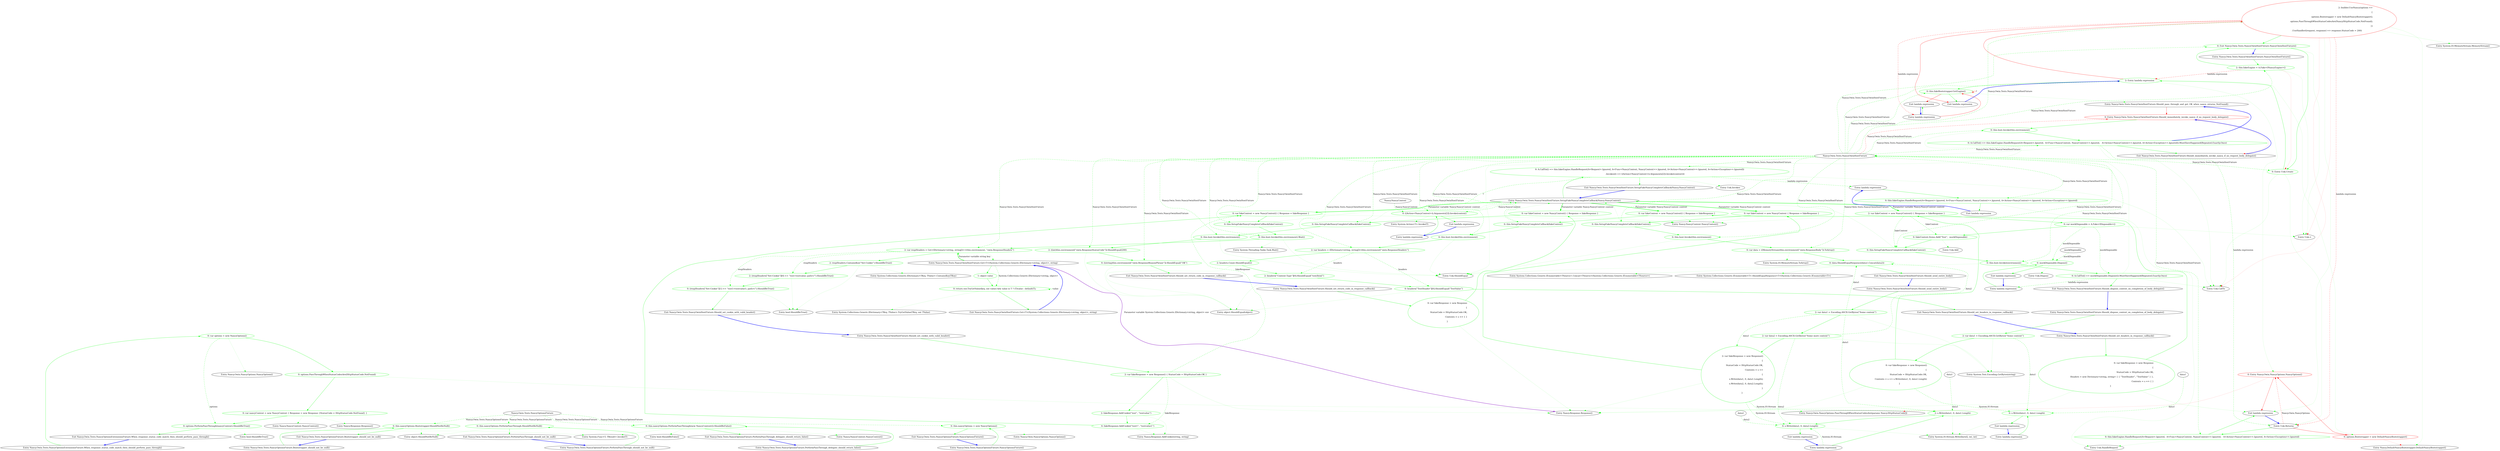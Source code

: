 digraph  {
d1 [cluster="Nancy.Owin.Tests.NancyOptionsExtensionsFixture.When_response_status_code_match_then_should_perform_pass_through()", color=green, community=0, label="0: var options = new NancyOptions()", span="11-11"];
d0 [cluster="Nancy.Owin.Tests.NancyOptionsExtensionsFixture.When_response_status_code_match_then_should_perform_pass_through()", label="Entry Nancy.Owin.Tests.NancyOptionsExtensionsFixture.When_response_status_code_match_then_should_perform_pass_through()", span="9-9"];
d2 [cluster="Nancy.Owin.Tests.NancyOptionsExtensionsFixture.When_response_status_code_match_then_should_perform_pass_through()", color=green, community=0, label="0: options.PassThroughWhenStatusCodesAre(HttpStatusCode.NotFound)", span="12-12"];
d6 [cluster="Nancy.Owin.NancyOptions.NancyOptions()", label="Entry Nancy.Owin.NancyOptions.NancyOptions()", span="5-5"];
d4 [cluster="Nancy.Owin.Tests.NancyOptionsExtensionsFixture.When_response_status_code_match_then_should_perform_pass_through()", color=green, community=0, label="0: options.PerformPassThrough(nancyContext).ShouldBeTrue()", span="14-14"];
d3 [cluster="Nancy.Owin.Tests.NancyOptionsExtensionsFixture.When_response_status_code_match_then_should_perform_pass_through()", color=green, community=0, label="0: var nancyContext = new NancyContext { Response = new Response {StatusCode = HttpStatusCode.NotFound} }", span="13-13"];
d7 [cluster="Nancy.Owin.NancyOptions.PassThroughWhenStatusCodesAre(params Nancy.HttpStatusCode[])", label="Entry Nancy.Owin.NancyOptions.PassThroughWhenStatusCodesAre(params Nancy.HttpStatusCode[])", span="6-6"];
d5 [cluster="Nancy.Owin.Tests.NancyOptionsExtensionsFixture.When_response_status_code_match_then_should_perform_pass_through()", label="Exit Nancy.Owin.Tests.NancyOptionsExtensionsFixture.When_response_status_code_match_then_should_perform_pass_through()", span="9-9"];
d10 [cluster="System.Func<T, TResult>.Invoke(T)", label="Entry System.Func<T, TResult>.Invoke(T)", span="0-0"];
d11 [cluster="bool.ShouldBeTrue()", label="Entry bool.ShouldBeTrue()", span="85-85"];
d8 [cluster="Nancy.NancyContext.NancyContext()", label="Entry Nancy.NancyContext.NancyContext()", span="24-24"];
d9 [cluster="Nancy.Response.Response()", label="Entry Nancy.Response.Response()", span="20-20"];
m0_0 [cluster="Nancy.Owin.Tests.NancyOptionsFixture.NancyOptionsFixture()", file="NancyOptionsFixture.cs", label="Entry Nancy.Owin.Tests.NancyOptionsFixture.NancyOptionsFixture()", span="10-10"];
m0_1 [cluster="Nancy.Owin.Tests.NancyOptionsFixture.NancyOptionsFixture()", color=green, community=0, file="NancyOptionsFixture.cs", label="0: this.nancyOptions = new NancyOptions()", span="12-12"];
m0_2 [cluster="Nancy.Owin.Tests.NancyOptionsFixture.NancyOptionsFixture()", file="NancyOptionsFixture.cs", label="Exit Nancy.Owin.Tests.NancyOptionsFixture.NancyOptionsFixture()", span="10-10"];
m0_4 [cluster="Nancy.Owin.Tests.NancyOptionsFixture.Bootstrapper_should_not_be_null()", file="NancyOptionsFixture.cs", label="Entry Nancy.Owin.Tests.NancyOptionsFixture.Bootstrapper_should_not_be_null()", span="16-16"];
m0_5 [cluster="Nancy.Owin.Tests.NancyOptionsFixture.Bootstrapper_should_not_be_null()", color=green, community=0, file="NancyOptionsFixture.cs", label="0: this.nancyOptions.Bootstrapper.ShouldNotBeNull()", span="18-18"];
m0_6 [cluster="Nancy.Owin.Tests.NancyOptionsFixture.Bootstrapper_should_not_be_null()", file="NancyOptionsFixture.cs", label="Exit Nancy.Owin.Tests.NancyOptionsFixture.Bootstrapper_should_not_be_null()", span="16-16"];
m0_11 [cluster="Nancy.Owin.Tests.NancyOptionsFixture.PerformPassThrough_delegate_should_return_false()", file="NancyOptionsFixture.cs", label="Entry Nancy.Owin.Tests.NancyOptionsFixture.PerformPassThrough_delegate_should_return_false()", span="28-28"];
m0_12 [cluster="Nancy.Owin.Tests.NancyOptionsFixture.PerformPassThrough_delegate_should_return_false()", color=green, community=0, file="NancyOptionsFixture.cs", label="0: this.nancyOptions.PerformPassThrough(new NancyContext()).ShouldBeFalse()", span="30-30"];
m0_13 [cluster="Nancy.Owin.Tests.NancyOptionsFixture.PerformPassThrough_delegate_should_return_false()", file="NancyOptionsFixture.cs", label="Exit Nancy.Owin.Tests.NancyOptionsFixture.PerformPassThrough_delegate_should_return_false()", span="28-28"];
m0_16 [cluster="bool.ShouldBeFalse()", file="NancyOptionsFixture.cs", label="Entry bool.ShouldBeFalse()", span="90-90"];
m0_14 [cluster="Nancy.NancyContext.NancyContext()", file="NancyOptionsFixture.cs", label="Entry Nancy.NancyContext.NancyContext()", span="24-24"];
m0_8 [cluster="Nancy.Owin.Tests.NancyOptionsFixture.PerformPassThrough_should_not_be_null()", file="NancyOptionsFixture.cs", label="Entry Nancy.Owin.Tests.NancyOptionsFixture.PerformPassThrough_should_not_be_null()", span="22-22"];
m0_9 [cluster="Nancy.Owin.Tests.NancyOptionsFixture.PerformPassThrough_should_not_be_null()", color=green, community=0, file="NancyOptionsFixture.cs", label="0: this.nancyOptions.PerformPassThrough.ShouldNotBeNull()", span="24-24"];
m0_10 [cluster="Nancy.Owin.Tests.NancyOptionsFixture.PerformPassThrough_should_not_be_null()", file="NancyOptionsFixture.cs", label="Exit Nancy.Owin.Tests.NancyOptionsFixture.PerformPassThrough_should_not_be_null()", span="22-22"];
m0_7 [cluster="object.ShouldNotBeNull()", file="NancyOptionsFixture.cs", label="Entry object.ShouldNotBeNull()", span="140-140"];
m0_3 [cluster="Nancy.Owin.NancyOptions.NancyOptions()", file="NancyOptionsFixture.cs", label="Entry Nancy.Owin.NancyOptions.NancyOptions()", span="5-5"];
m0_17 [file="NancyOptionsFixture.cs", label="Nancy.Owin.Tests.NancyOptionsFixture", span=""];
m1_104 [cluster="Nancy.Response.AddCookie(string, string)", file="NancyOwinHostFixture.cs", label="Entry Nancy.Response.AddCookie(string, string)", span="57-57"];
m1_24 [cluster="Unk.MustHaveHappened", file="NancyOwinHostFixture.cs", label="Nancy.Owin.Tests.NancyOwinHostFixture", span=""];
m1_10 [cluster="lambda expression", color=red, community=0, file="NancyOwinHostFixture.cs", label="0: options.Bootstrapper = new DefaultNancyBootstrapper()", span="20-20"];
m1_7 [cluster="Unk.>", file="NancyOwinHostFixture.cs", label="Entry Unk.>", span=""];
m1_111 [cluster="Unk.Invokes", file="NancyOwinHostFixture.cs", label="Entry Unk.Invokes", span=""];
m1_8 [cluster="Unk.CallTo", file="NancyOwinHostFixture.cs", label="Entry Unk.CallTo", span=""];
m1_13 [cluster="Nancy.DefaultNancyBootstrapper.DefaultNancyBootstrapper()", file="NancyOwinHostFixture.cs", label="Entry Nancy.DefaultNancyBootstrapper.DefaultNancyBootstrapper()", span="16-16"];
m1_40 [cluster="object.ShouldEqual(object)", file="NancyOwinHostFixture.cs", label="Entry object.ShouldEqual(object)", span="95-95"];
m1_28 [cluster="Unk.HandleRequest", file="NancyOwinHostFixture.cs", label="Entry Unk.HandleRequest", span=""];
m1_73 [cluster="System.IO.Stream.Write(byte[], int, int)", file="NancyOwinHostFixture.cs", label="Entry System.IO.Stream.Write(byte[], int, int)", span="0-0"];
m1_39 [cluster="Nancy.Owin.Tests.NancyOwinHostFixture.SetupFakeNancyCompleteCallback(Nancy.NancyContext)", file="NancyOwinHostFixture.cs", label="Entry Nancy.Owin.Tests.NancyOwinHostFixture.SetupFakeNancyCompleteCallback(Nancy.NancyContext)", span="156-156"];
m1_109 [cluster="Nancy.Owin.Tests.NancyOwinHostFixture.SetupFakeNancyCompleteCallback(Nancy.NancyContext)", color=green, community=0, file="NancyOwinHostFixture.cs", label="0: A.CallTo(() => this.fakeEngine.HandleRequest(A<Request>.Ignored, A<Func<NancyContext, NancyContext>>.Ignored, A<Action<NancyContext>>.Ignored, A<Action<Exception>>.Ignored))\r\n                .Invokes((i => ((Action<NancyContext>)i.Arguments[2]).Invoke(context)))", span="158-159"];
m1_110 [cluster="Nancy.Owin.Tests.NancyOwinHostFixture.SetupFakeNancyCompleteCallback(Nancy.NancyContext)", file="NancyOwinHostFixture.cs", label="Exit Nancy.Owin.Tests.NancyOwinHostFixture.SetupFakeNancyCompleteCallback(Nancy.NancyContext)", span="156-156"];
m1_18 [cluster="Nancy.Owin.Tests.NancyOwinHostFixture.Should_pass_through_and_get_OK_when_nancy_returns_NotFound()", file="NancyOwinHostFixture.cs", label="Entry Nancy.Owin.Tests.NancyOwinHostFixture.Should_pass_through_and_get_OK_when_nancy_returns_NotFound()", span="27-27"];
m1_118 [cluster="System.Action<T>.Invoke(T)", file="NancyOwinHostFixture.cs", label="Entry System.Action<T>.Invoke(T)", span="0-0"];
m1_84 [cluster="Unk.Add", file="NancyOwinHostFixture.cs", label="Entry Unk.Add", span=""];
m1_12 [cluster="lambda expression", file="NancyOwinHostFixture.cs", label="Exit lambda expression", span="18-22"];
m1_19 [cluster="Nancy.Owin.Tests.NancyOwinHostFixture.Should_immediately_invoke_nancy_if_no_request_body_delegate()", color=red, community=0, file="NancyOwinHostFixture.cs", label="0: Entry Nancy.Owin.Tests.NancyOwinHostFixture.Should_immediately_invoke_nancy_if_no_request_body_delegate()", span="48-48"];
m1_20 [cluster="Nancy.Owin.Tests.NancyOwinHostFixture.Should_immediately_invoke_nancy_if_no_request_body_delegate()", color=green, community=0, file="NancyOwinHostFixture.cs", label="0: this.host.Invoke(this.environment)", span="50-50"];
m1_21 [cluster="Nancy.Owin.Tests.NancyOwinHostFixture.Should_immediately_invoke_nancy_if_no_request_body_delegate()", color=green, community=0, file="NancyOwinHostFixture.cs", label="0: A.CallTo(() => this.fakeEngine.HandleRequest(A<Request>.Ignored,  A<Func<NancyContext, NancyContext>>.Ignored,   A<Action<NancyContext>>.Ignored, A<Action<Exception>>.Ignored)).MustHaveHappened(Repeated.Exactly.Once)", span="51-51"];
m1_0 [cluster="Nancy.Owin.Tests.NancyOwinHostFixture.NancyOwinHostFixture()", file="NancyOwinHostFixture.cs", label="Entry Nancy.Owin.Tests.NancyOwinHostFixture.NancyOwinHostFixture()", span="14-14"];
m1_1 [cluster="Nancy.Owin.Tests.NancyOwinHostFixture.NancyOwinHostFixture()", color=green, community=0, file="NancyOwinHostFixture.cs", label="2: this.fakeEngine = A.Fake<INancyEngine>()", span="26-26"];
m1_2 [cluster="Nancy.Owin.Tests.NancyOwinHostFixture.NancyOwinHostFixture()", color=green, community=0, file="NancyOwinHostFixture.cs", label="0: Exit Nancy.Owin.Tests.NancyOwinHostFixture.NancyOwinHostFixture()", span="14-14"];
m1_3 [cluster="Unk.Create", color=green, community=0, file="NancyOwinHostFixture.cs", label="0: Entry Unk.Create", span=""];
m1_4 [cluster="lambda expression", color=green, community=0, file="NancyOwinHostFixture.cs", label="2: Entry lambda expression", span="17-23"];
m1_5 [cluster="lambda expression", color=red, community=0, file="NancyOwinHostFixture.cs", label="2: builder.UseNancy(options =>\r\n                                 {\r\n                                     options.Bootstrapper = new DefaultNancyBootstrapper();\r\n                                     options.PassThroughWhenStatusCodesAre(NancyHttpStatusCode.NotFound);\r\n                                 })\r\n                       .UseHandler((request, response) => response.StatusCode = 200)", span="18-23"];
m1_105 [cluster="System.Threading.Tasks.Task.Wait()", file="NancyOwinHostFixture.cs", label="Entry System.Threading.Tasks.Task.Wait()", span="0-0"];
m1_67 [cluster="System.Collections.Generic.IEnumerable<TSource>.Concat<TSource>(System.Collections.Generic.IEnumerable<TSource>)", file="NancyOwinHostFixture.cs", label="Entry System.Collections.Generic.IEnumerable<TSource>.Concat<TSource>(System.Collections.Generic.IEnumerable<TSource>)", span="0-0"];
m1_108 [cluster="bool.ShouldBeTrue()", file="NancyOwinHostFixture.cs", label="Entry bool.ShouldBeTrue()", span="85-85"];
m1_22 [cluster="Nancy.Owin.Tests.NancyOwinHostFixture.Should_immediately_invoke_nancy_if_no_request_body_delegate()", file="NancyOwinHostFixture.cs", label="Exit Nancy.Owin.Tests.NancyOwinHostFixture.Should_immediately_invoke_nancy_if_no_request_body_delegate()", span="48-48"];
m1_91 [cluster="Unk.Dispose", file="NancyOwinHostFixture.cs", label="Entry Unk.Dispose", span=""];
m1_107 [cluster="System.Collections.Generic.IDictionary<TKey, TValue>.ContainsKey(TKey)", file="NancyOwinHostFixture.cs", label="Entry System.Collections.Generic.IDictionary<TKey, TValue>.ContainsKey(TKey)", span="0-0"];
m1_38 [cluster="Nancy.NancyContext.NancyContext()", file="NancyOwinHostFixture.cs", label="Entry Nancy.NancyContext.NancyContext()", span="24-24"];
m1_55 [cluster="Nancy.Owin.Tests.NancyOwinHostFixture.Should_send_entire_body()", file="NancyOwinHostFixture.cs", label="Entry Nancy.Owin.Tests.NancyOwinHostFixture.Should_send_entire_body()", span="92-92"];
m1_56 [cluster="Nancy.Owin.Tests.NancyOwinHostFixture.Should_send_entire_body()", color=green, community=0, file="NancyOwinHostFixture.cs", label="2: var data1 = Encoding.ASCII.GetBytes(''Some content'')", span="94-94"];
m1_57 [cluster="Nancy.Owin.Tests.NancyOwinHostFixture.Should_send_entire_body()", color=green, community=0, file="NancyOwinHostFixture.cs", label="2: var data2 = Encoding.ASCII.GetBytes(''Some more content'')", span="95-95"];
m1_58 [cluster="Nancy.Owin.Tests.NancyOwinHostFixture.Should_send_entire_body()", color=green, community=0, file="NancyOwinHostFixture.cs", label="2: var fakeResponse = new Response()\r\n            {\r\n                StatusCode = HttpStatusCode.OK,\r\n                Contents = s =>\r\n                    {\r\n                        s.Write(data1, 0, data1.Length);\r\n                        s.Write(data2, 0, data2.Length);\r\n                    }\r\n            }", span="96-104"];
m1_63 [cluster="Nancy.Owin.Tests.NancyOwinHostFixture.Should_send_entire_body()", color=green, community=0, file="NancyOwinHostFixture.cs", label="0: data.ShouldEqualSequence(data1.Concat(data2))", span="111-111"];
m1_59 [cluster="Nancy.Owin.Tests.NancyOwinHostFixture.Should_send_entire_body()", color=green, community=0, file="NancyOwinHostFixture.cs", label="0: var fakeContext = new NancyContext { Response = fakeResponse }", span="105-105"];
m1_62 [cluster="Nancy.Owin.Tests.NancyOwinHostFixture.Should_send_entire_body()", color=green, community=0, file="NancyOwinHostFixture.cs", label="0: var data = ((MemoryStream)this.environment[''owin.ResponseBody'']).ToArray()", span="110-110"];
m1_60 [cluster="Nancy.Owin.Tests.NancyOwinHostFixture.Should_send_entire_body()", color=green, community=0, file="NancyOwinHostFixture.cs", label="0: this.SetupFakeNancyCompleteCallback(fakeContext)", span="106-106"];
m1_61 [cluster="Nancy.Owin.Tests.NancyOwinHostFixture.Should_send_entire_body()", color=green, community=0, file="NancyOwinHostFixture.cs", label="0: this.host.Invoke(this.environment)", span="108-108"];
m1_64 [cluster="Nancy.Owin.Tests.NancyOwinHostFixture.Should_send_entire_body()", file="NancyOwinHostFixture.cs", label="Exit Nancy.Owin.Tests.NancyOwinHostFixture.Should_send_entire_body()", span="92-92"];
m1_115 [cluster="lambda expression", file="NancyOwinHostFixture.cs", label="Entry lambda expression", span="159-159"];
m1_6 [cluster="lambda expression", file="NancyOwinHostFixture.cs", label="Exit lambda expression", span="17-23"];
m1_9 [cluster="Unk.Returns", file="NancyOwinHostFixture.cs", label="Entry Unk.Returns", span=""];
m1_15 [cluster="lambda expression", file="NancyOwinHostFixture.cs", label="Entry lambda expression", span="23-23"];
m1_11 [cluster="Nancy.Owin.NancyOptions.NancyOptions()", color=red, community=0, file="NancyOwinHostFixture.cs", label="0: Entry Nancy.Owin.NancyOptions.NancyOptions()", span="5-5"];
m1_16 [cluster="lambda expression", color=green, community=0, file="NancyOwinHostFixture.cs", label="0: this.fakeBootstrapper.GetEngine()", span="28-28"];
m1_17 [cluster="lambda expression", file="NancyOwinHostFixture.cs", label="Exit lambda expression", span="23-23"];
m1_26 [cluster="lambda expression", color=green, community=0, file="NancyOwinHostFixture.cs", label="0: this.fakeEngine.HandleRequest(A<Request>.Ignored,  A<Func<NancyContext, NancyContext>>.Ignored,   A<Action<NancyContext>>.Ignored, A<Action<Exception>>.Ignored)", span="51-51"];
m1_70 [cluster="lambda expression", color=green, community=0, file="NancyOwinHostFixture.cs", label="2: s.Write(data1, 0, data1.Length)", span="101-101"];
m1_71 [cluster="lambda expression", color=green, community=0, file="NancyOwinHostFixture.cs", label="0: s.Write(data2, 0, data2.Length)", span="102-102"];
m1_69 [cluster="lambda expression", file="NancyOwinHostFixture.cs", label="Entry lambda expression", span="99-103"];
m1_72 [cluster="lambda expression", file="NancyOwinHostFixture.cs", label="Exit lambda expression", span="99-103"];
m1_86 [cluster="lambda expression", color=green, community=0, file="NancyOwinHostFixture.cs", label="0: s.Write(data1, 0, data1.Length)", span="121-121"];
m1_85 [cluster="lambda expression", file="NancyOwinHostFixture.cs", label="Entry lambda expression", span="121-121"];
m1_87 [cluster="lambda expression", file="NancyOwinHostFixture.cs", label="Exit lambda expression", span="121-121"];
m1_89 [cluster="lambda expression", color=green, community=0, file="NancyOwinHostFixture.cs", label="0: mockDisposable.Dispose()", span="130-130"];
m1_88 [cluster="lambda expression", file="NancyOwinHostFixture.cs", label="Entry lambda expression", span="130-130"];
m1_90 [cluster="lambda expression", file="NancyOwinHostFixture.cs", label="Exit lambda expression", span="130-130"];
m1_112 [cluster="lambda expression", file="NancyOwinHostFixture.cs", label="Entry lambda expression", span="158-158"];
m1_116 [cluster="lambda expression", color=green, community=0, file="NancyOwinHostFixture.cs", label="0: ((Action<NancyContext>)i.Arguments[2]).Invoke(context)", span="159-159"];
m1_117 [cluster="lambda expression", file="NancyOwinHostFixture.cs", label="Exit lambda expression", span="159-159"];
m1_113 [cluster="lambda expression", color=green, community=0, file="NancyOwinHostFixture.cs", label="0: this.fakeEngine.HandleRequest(A<Request>.Ignored, A<Func<NancyContext, NancyContext>>.Ignored, A<Action<NancyContext>>.Ignored, A<Action<Exception>>.Ignored)", span="158-158"];
m1_114 [cluster="lambda expression", file="NancyOwinHostFixture.cs", label="Exit lambda expression", span="158-158"];
m1_14 [cluster="System.IO.MemoryStream.MemoryStream()", file="NancyOwinHostFixture.cs", label="Entry System.IO.MemoryStream.MemoryStream()", span="0-0"];
m1_23 [cluster="Unk.ShouldEqual", file="NancyOwinHostFixture.cs", label="Entry Unk.ShouldEqual", span=""];
m1_29 [cluster="Nancy.Owin.Tests.NancyOwinHostFixture.Should_set_return_code_in_response_callback()", file="NancyOwinHostFixture.cs", label="Entry Nancy.Owin.Tests.NancyOwinHostFixture.Should_set_return_code_in_response_callback()", span="55-55"];
m1_30 [cluster="Nancy.Owin.Tests.NancyOwinHostFixture.Should_set_return_code_in_response_callback()", color=green, community=0, file="NancyOwinHostFixture.cs", label="0: var fakeResponse = new Response\r\n            {\r\n                StatusCode = HttpStatusCode.OK,\r\n                Contents = s => { }\r\n            }", span="57-61"];
m1_31 [cluster="Nancy.Owin.Tests.NancyOwinHostFixture.Should_set_return_code_in_response_callback()", color=green, community=0, file="NancyOwinHostFixture.cs", label="0: var fakeContext = new NancyContext() { Response = fakeResponse }", span="62-62"];
m1_32 [cluster="Nancy.Owin.Tests.NancyOwinHostFixture.Should_set_return_code_in_response_callback()", color=green, community=0, file="NancyOwinHostFixture.cs", label="0: this.SetupFakeNancyCompleteCallback(fakeContext)", span="63-63"];
m1_33 [cluster="Nancy.Owin.Tests.NancyOwinHostFixture.Should_set_return_code_in_response_callback()", color=green, community=0, file="NancyOwinHostFixture.cs", label="0: this.host.Invoke(this.environment)", span="64-64"];
m1_34 [cluster="Nancy.Owin.Tests.NancyOwinHostFixture.Should_set_return_code_in_response_callback()", color=green, community=0, file="NancyOwinHostFixture.cs", label="2: ((int)this.environment[''owin.ResponseStatusCode'']).ShouldEqual(200)", span="66-66"];
m1_35 [cluster="Nancy.Owin.Tests.NancyOwinHostFixture.Should_set_return_code_in_response_callback()", color=green, community=0, file="NancyOwinHostFixture.cs", label="0: ((string)this.environment[''owin.ResponseReasonPhrase'']).ShouldEqual(''OK'')", span="67-67"];
m1_36 [cluster="Nancy.Owin.Tests.NancyOwinHostFixture.Should_set_return_code_in_response_callback()", file="NancyOwinHostFixture.cs", label="Exit Nancy.Owin.Tests.NancyOwinHostFixture.Should_set_return_code_in_response_callback()", span="55-55"];
m1_122 [cluster="System.Collections.Generic.IDictionary<TKey, TValue>.TryGetValue(TKey, out TValue)", file="NancyOwinHostFixture.cs", label="Entry System.Collections.Generic.IDictionary<TKey, TValue>.TryGetValue(TKey, out TValue)", span="0-0"];
m1_74 [cluster="Nancy.Owin.Tests.NancyOwinHostFixture.Should_dispose_context_on_completion_of_body_delegate()", file="NancyOwinHostFixture.cs", label="Entry Nancy.Owin.Tests.NancyOwinHostFixture.Should_dispose_context_on_completion_of_body_delegate()", span="115-115"];
m1_75 [cluster="Nancy.Owin.Tests.NancyOwinHostFixture.Should_dispose_context_on_completion_of_body_delegate()", color=green, community=0, file="NancyOwinHostFixture.cs", label="2: var data1 = Encoding.ASCII.GetBytes(''Some content'')", span="117-117"];
m1_76 [cluster="Nancy.Owin.Tests.NancyOwinHostFixture.Should_dispose_context_on_completion_of_body_delegate()", color=green, community=0, file="NancyOwinHostFixture.cs", label="0: var fakeResponse = new Response()\r\n            {\r\n                StatusCode = HttpStatusCode.OK,\r\n                Contents = s => s.Write(data1, 0, data1.Length)\r\n            }", span="118-122"];
m1_77 [cluster="Nancy.Owin.Tests.NancyOwinHostFixture.Should_dispose_context_on_completion_of_body_delegate()", color=green, community=0, file="NancyOwinHostFixture.cs", label="2: var fakeContext = new NancyContext() { Response = fakeResponse }", span="123-123"];
m1_78 [cluster="Nancy.Owin.Tests.NancyOwinHostFixture.Should_dispose_context_on_completion_of_body_delegate()", color=green, community=0, file="NancyOwinHostFixture.cs", label="0: var mockDisposable = A.Fake<IDisposable>()", span="124-124"];
m1_79 [cluster="Nancy.Owin.Tests.NancyOwinHostFixture.Should_dispose_context_on_completion_of_body_delegate()", color=green, community=0, file="NancyOwinHostFixture.cs", label="0: fakeContext.Items.Add(''Test'',  mockDisposable)", span="125-125"];
m1_80 [cluster="Nancy.Owin.Tests.NancyOwinHostFixture.Should_dispose_context_on_completion_of_body_delegate()", color=green, community=0, file="NancyOwinHostFixture.cs", label="0: this.SetupFakeNancyCompleteCallback(fakeContext)", span="126-126"];
m1_82 [cluster="Nancy.Owin.Tests.NancyOwinHostFixture.Should_dispose_context_on_completion_of_body_delegate()", color=green, community=0, file="NancyOwinHostFixture.cs", label="0: A.CallTo(() => mockDisposable.Dispose()).MustHaveHappened(Repeated.Exactly.Once)", span="130-130"];
m1_81 [cluster="Nancy.Owin.Tests.NancyOwinHostFixture.Should_dispose_context_on_completion_of_body_delegate()", color=green, community=0, file="NancyOwinHostFixture.cs", label="0: this.host.Invoke(environment)", span="128-128"];
m1_83 [cluster="Nancy.Owin.Tests.NancyOwinHostFixture.Should_dispose_context_on_completion_of_body_delegate()", file="NancyOwinHostFixture.cs", label="Exit Nancy.Owin.Tests.NancyOwinHostFixture.Should_dispose_context_on_completion_of_body_delegate()", span="115-115"];
m1_68 [cluster="System.Collections.Generic.IEnumerable<T>.ShouldEqualSequence<T>(System.Collections.Generic.IEnumerable<T>)", file="NancyOwinHostFixture.cs", label="Entry System.Collections.Generic.IEnumerable<T>.ShouldEqualSequence<T>(System.Collections.Generic.IEnumerable<T>)", span="110-110"];
m1_92 [cluster="Nancy.Owin.Tests.NancyOwinHostFixture.Should_set_cookie_with_valid_header()", file="NancyOwinHostFixture.cs", label="Entry Nancy.Owin.Tests.NancyOwinHostFixture.Should_set_cookie_with_valid_header()", span="134-134"];
m1_93 [cluster="Nancy.Owin.Tests.NancyOwinHostFixture.Should_set_cookie_with_valid_header()", color=green, community=0, file="NancyOwinHostFixture.cs", label="2: var fakeResponse = new Response() { StatusCode = HttpStatusCode.OK }", span="136-136"];
m1_94 [cluster="Nancy.Owin.Tests.NancyOwinHostFixture.Should_set_cookie_with_valid_header()", color=green, community=0, file="NancyOwinHostFixture.cs", label="2: fakeResponse.AddCookie(''test'', ''testvalue'')", span="137-137"];
m1_95 [cluster="Nancy.Owin.Tests.NancyOwinHostFixture.Should_set_cookie_with_valid_header()", color=green, community=0, file="NancyOwinHostFixture.cs", label="0: fakeResponse.AddCookie(''test1'', ''testvalue1'')", span="138-138"];
m1_96 [cluster="Nancy.Owin.Tests.NancyOwinHostFixture.Should_set_cookie_with_valid_header()", color=green, community=0, file="NancyOwinHostFixture.cs", label="0: var fakeContext = new NancyContext() { Response = fakeResponse }", span="139-139"];
m1_97 [cluster="Nancy.Owin.Tests.NancyOwinHostFixture.Should_set_cookie_with_valid_header()", color=green, community=0, file="NancyOwinHostFixture.cs", label="0: this.SetupFakeNancyCompleteCallback(fakeContext)", span="141-141"];
m1_98 [cluster="Nancy.Owin.Tests.NancyOwinHostFixture.Should_set_cookie_with_valid_header()", color=green, community=0, file="NancyOwinHostFixture.cs", label="0: this.host.Invoke(this.environment).Wait()", span="143-143"];
m1_99 [cluster="Nancy.Owin.Tests.NancyOwinHostFixture.Should_set_cookie_with_valid_header()", color=green, community=0, file="NancyOwinHostFixture.cs", label="2: var respHeaders = Get<IDictionary<string, string[]>>(this.environment, ''owin.ResponseHeaders'')", span="145-145"];
m1_100 [cluster="Nancy.Owin.Tests.NancyOwinHostFixture.Should_set_cookie_with_valid_header()", color=green, community=0, file="NancyOwinHostFixture.cs", label="2: respHeaders.ContainsKey(''Set-Cookie'').ShouldBeTrue()", span="147-147"];
m1_101 [cluster="Nancy.Owin.Tests.NancyOwinHostFixture.Should_set_cookie_with_valid_header()", color=green, community=0, file="NancyOwinHostFixture.cs", label="2: (respHeaders[''Set-Cookie''][0] == ''test=testvalue; path=/'').ShouldBeTrue()", span="148-148"];
m1_102 [cluster="Nancy.Owin.Tests.NancyOwinHostFixture.Should_set_cookie_with_valid_header()", color=green, community=0, file="NancyOwinHostFixture.cs", label="0: (respHeaders[''Set-Cookie''][1] == ''test1=testvalue1; path=/'').ShouldBeTrue()", span="149-149"];
m1_103 [cluster="Nancy.Owin.Tests.NancyOwinHostFixture.Should_set_cookie_with_valid_header()", file="NancyOwinHostFixture.cs", label="Exit Nancy.Owin.Tests.NancyOwinHostFixture.Should_set_cookie_with_valid_header()", span="134-134"];
m1_65 [cluster="System.Text.Encoding.GetBytes(string)", file="NancyOwinHostFixture.cs", label="Entry System.Text.Encoding.GetBytes(string)", span="0-0"];
m1_43 [cluster="Nancy.Owin.Tests.NancyOwinHostFixture.Should_set_headers_in_response_callback()", file="NancyOwinHostFixture.cs", label="Entry Nancy.Owin.Tests.NancyOwinHostFixture.Should_set_headers_in_response_callback()", span="71-71"];
m1_44 [cluster="Nancy.Owin.Tests.NancyOwinHostFixture.Should_set_headers_in_response_callback()", color=green, community=1, file="NancyOwinHostFixture.cs", label="0: var fakeResponse = new Response\r\n            {\r\n                StatusCode = HttpStatusCode.OK,\r\n                Headers = new Dictionary<string, string> { { ''TestHeader'', ''TestValue'' } },\r\n                Contents = s => { }\r\n            }", span="73-78"];
m1_45 [cluster="Nancy.Owin.Tests.NancyOwinHostFixture.Should_set_headers_in_response_callback()", color=green, community=0, file="NancyOwinHostFixture.cs", label="0: var fakeContext = new NancyContext() { Response = fakeResponse }", span="79-79"];
m1_46 [cluster="Nancy.Owin.Tests.NancyOwinHostFixture.Should_set_headers_in_response_callback()", color=green, community=0, file="NancyOwinHostFixture.cs", label="0: this.SetupFakeNancyCompleteCallback(fakeContext)", span="80-80"];
m1_47 [cluster="Nancy.Owin.Tests.NancyOwinHostFixture.Should_set_headers_in_response_callback()", color=green, community=0, file="NancyOwinHostFixture.cs", label="0: this.host.Invoke(this.environment)", span="82-82"];
m1_48 [cluster="Nancy.Owin.Tests.NancyOwinHostFixture.Should_set_headers_in_response_callback()", color=green, community=0, file="NancyOwinHostFixture.cs", label="2: var headers = (IDictionary<string, string[]>)this.environment[''owin.ResponseHeaders'']", span="83-83"];
m1_49 [cluster="Nancy.Owin.Tests.NancyOwinHostFixture.Should_set_headers_in_response_callback()", color=green, community=0, file="NancyOwinHostFixture.cs", label="2: headers.Count.ShouldEqual(2)", span="86-86"];
m1_50 [cluster="Nancy.Owin.Tests.NancyOwinHostFixture.Should_set_headers_in_response_callback()", color=green, community=0, file="NancyOwinHostFixture.cs", label="2: headers[''Content-Type''][0].ShouldEqual(''text/html'')", span="87-87"];
m1_51 [cluster="Nancy.Owin.Tests.NancyOwinHostFixture.Should_set_headers_in_response_callback()", color=green, community=0, file="NancyOwinHostFixture.cs", label="0: headers[''TestHeader''][0].ShouldEqual(''TestValue'')", span="88-88"];
m1_52 [cluster="Nancy.Owin.Tests.NancyOwinHostFixture.Should_set_headers_in_response_callback()", file="NancyOwinHostFixture.cs", label="Exit Nancy.Owin.Tests.NancyOwinHostFixture.Should_set_headers_in_response_callback()", span="71-71"];
m1_66 [cluster="System.IO.MemoryStream.ToArray()", file="NancyOwinHostFixture.cs", label="Entry System.IO.MemoryStream.ToArray()", span="0-0"];
m1_37 [cluster="Nancy.Response.Response()", file="NancyOwinHostFixture.cs", label="Entry Nancy.Response.Response()", span="20-20"];
m1_106 [cluster="Nancy.Owin.Tests.NancyOwinHostFixture.Get<T>(System.Collections.Generic.IDictionary<string, object>, string)", file="NancyOwinHostFixture.cs", label="Entry Nancy.Owin.Tests.NancyOwinHostFixture.Get<T>(System.Collections.Generic.IDictionary<string, object>, string)", span="162-162"];
m1_119 [cluster="Nancy.Owin.Tests.NancyOwinHostFixture.Get<T>(System.Collections.Generic.IDictionary<string, object>, string)", color=green, community=0, file="NancyOwinHostFixture.cs", label="1: object value", span="164-164"];
m1_120 [cluster="Nancy.Owin.Tests.NancyOwinHostFixture.Get<T>(System.Collections.Generic.IDictionary<string, object>, string)", color=green, community=0, file="NancyOwinHostFixture.cs", label="0: return env.TryGetValue(key, out value) && value is T ? (T)value : default(T);", span="165-165"];
m1_121 [cluster="Nancy.Owin.Tests.NancyOwinHostFixture.Get<T>(System.Collections.Generic.IDictionary<string, object>, string)", file="NancyOwinHostFixture.cs", label="Exit Nancy.Owin.Tests.NancyOwinHostFixture.Get<T>(System.Collections.Generic.IDictionary<string, object>, string)", span="162-162"];
m1_124 [file="NancyOwinHostFixture.cs", label=data1, span=""];
m1_125 [file="NancyOwinHostFixture.cs", label=data2, span=""];
m1_126 [file="NancyOwinHostFixture.cs", label=data1, span=""];
m1_127 [file="NancyOwinHostFixture.cs", label=mockDisposable, span=""];
m1_128 [file="NancyOwinHostFixture.cs", label="Nancy.NancyContext", span=""];
d1 -> d2  [color=green, key=0, style=solid];
d1 -> d6  [color=green, key=2, style=dotted];
d1 -> d4  [color=green, key=1, label=options, style=dashed];
d0 -> d1  [color=green, key=0, style=solid];
d2 -> d3  [color=green, key=0, style=solid];
d2 -> d7  [color=green, key=2, style=dotted];
d4 -> d5  [color=green, key=0, style=solid];
d4 -> d10  [color=green, key=2, style=dotted];
d4 -> d11  [color=green, key=2, style=dotted];
d3 -> d4  [color=green, key=0, style=solid];
d3 -> d8  [color=green, key=2, style=dotted];
d3 -> d9  [color=green, key=2, style=dotted];
d5 -> d0  [color=blue, key=0, style=bold];
m0_0 -> m0_1  [color=green, key=0, style=solid];
m0_1 -> m0_2  [color=green, key=0, style=solid];
m0_1 -> m0_3  [color=green, key=2, style=dotted];
m0_2 -> m0_0  [color=blue, key=0, style=bold];
m0_4 -> m0_5  [color=green, key=0, style=solid];
m0_5 -> m0_6  [color=green, key=0, style=solid];
m0_5 -> m0_7  [color=green, key=2, style=dotted];
m0_6 -> m0_4  [color=blue, key=0, style=bold];
m0_11 -> m0_12  [color=green, key=0, style=solid];
m0_12 -> m0_13  [color=green, key=0, style=solid];
m0_12 -> m0_14  [color=green, key=2, style=dotted];
m0_12 -> d10  [color=green, key=2, style=dotted];
m0_12 -> m0_16  [color=green, key=2, style=dotted];
m0_13 -> m0_11  [color=blue, key=0, style=bold];
m0_8 -> m0_9  [color=green, key=0, style=solid];
m0_9 -> m0_10  [color=green, key=0, style=solid];
m0_9 -> m0_7  [color=green, key=2, style=dotted];
m0_10 -> m0_8  [color=blue, key=0, style=bold];
m0_17 -> m0_1  [color=green, key=1, label="Nancy.Owin.Tests.NancyOptionsFixture", style=dashed];
m0_17 -> m0_5  [color=green, key=1, label="Nancy.Owin.Tests.NancyOptionsFixture", style=dashed];
m0_17 -> m0_9  [color=green, key=1, label="Nancy.Owin.Tests.NancyOptionsFixture", style=dashed];
m0_17 -> m0_12  [color=green, key=1, label="Nancy.Owin.Tests.NancyOptionsFixture", style=dashed];
m1_24 -> m1_1  [color=green, key=1, label="Nancy.Owin.Tests.NancyOwinHostFixture", style=dashed];
m1_24 -> m1_19  [color=red, key=1, label="Nancy.Owin.Tests.NancyOwinHostFixture", style=dashed];
m1_24 -> m1_2  [color=green, key=1, label="Nancy.Owin.Tests.NancyOwinHostFixture", style=dashed];
m1_24 -> m1_3  [color=green, key=1, label="Nancy.Owin.Tests.NancyOwinHostFixture", style=dashed];
m1_24 -> m1_4  [color=green, key=1, label="Nancy.Owin.Tests.NancyOwinHostFixture", style=dashed];
m1_24 -> m1_5  [color=green, key=1, label="Nancy.Owin.Tests.NancyOwinHostFixture", style=dashed];
m1_24 -> m1_16  [color=green, key=1, label="Nancy.Owin.Tests.NancyOwinHostFixture", style=dashed];
m1_24 -> m1_20  [color=green, key=1, label="Nancy.Owin.Tests.NancyOwinHostFixture", style=dashed];
m1_24 -> m1_21  [color=green, key=1, label="Nancy.Owin.Tests.NancyOwinHostFixture", style=dashed];
m1_24 -> m1_26  [color=green, key=1, label="Nancy.Owin.Tests.NancyOwinHostFixture", style=dashed];
m1_24 -> m1_32  [color=green, key=1, label="Nancy.Owin.Tests.NancyOwinHostFixture", style=dashed];
m1_24 -> m1_33  [color=green, key=1, label="Nancy.Owin.Tests.NancyOwinHostFixture", style=dashed];
m1_24 -> m1_34  [color=green, key=1, label="Nancy.Owin.Tests.NancyOwinHostFixture", style=dashed];
m1_24 -> m1_35  [color=green, key=1, label="Nancy.Owin.Tests.NancyOwinHostFixture", style=dashed];
m1_24 -> m1_46  [color=green, key=1, label="Nancy.Owin.Tests.NancyOwinHostFixture", style=dashed];
m1_24 -> m1_47  [color=green, key=1, label="Nancy.Owin.Tests.NancyOwinHostFixture", style=dashed];
m1_24 -> m1_48  [color=green, key=1, label="Nancy.Owin.Tests.NancyOwinHostFixture", style=dashed];
m1_24 -> m1_60  [color=green, key=1, label="Nancy.Owin.Tests.NancyOwinHostFixture", style=dashed];
m1_24 -> m1_61  [color=green, key=1, label="Nancy.Owin.Tests.NancyOwinHostFixture", style=dashed];
m1_24 -> m1_62  [color=green, key=1, label="Nancy.Owin.Tests.NancyOwinHostFixture", style=dashed];
m1_24 -> m1_80  [color=green, key=1, label="Nancy.Owin.Tests.NancyOwinHostFixture", style=dashed];
m1_24 -> m1_81  [color=green, key=1, label="Nancy.Owin.Tests.NancyOwinHostFixture", style=dashed];
m1_24 -> m1_97  [color=green, key=1, label="Nancy.Owin.Tests.NancyOwinHostFixture", style=dashed];
m1_24 -> m1_98  [color=green, key=1, label="Nancy.Owin.Tests.NancyOwinHostFixture", style=dashed];
m1_24 -> m1_99  [color=green, key=1, label="Nancy.Owin.Tests.NancyOwinHostFixture", style=dashed];
m1_24 -> m1_109  [color=green, key=1, label="Nancy.Owin.Tests.NancyOwinHostFixture", style=dashed];
m1_24 -> m1_113  [color=green, key=1, label="Nancy.Owin.Tests.NancyOwinHostFixture", style=dashed];
m1_10 -> m1_11  [color=red, key=0, style=solid];
m1_10 -> m1_13  [color=red, key=2, style=dotted];
m1_39 -> m1_31  [color=green, key=3, label="Parameter variable Nancy.NancyContext context", style=bold];
m1_39 -> m1_45  [color=green, key=3, label="Parameter variable Nancy.NancyContext context", style=bold];
m1_39 -> m1_59  [color=green, key=3, label="Parameter variable Nancy.NancyContext context", style=bold];
m1_39 -> m1_77  [color=green, key=3, label="Parameter variable Nancy.NancyContext context", style=bold];
m1_39 -> m1_96  [color=green, key=3, label="Parameter variable Nancy.NancyContext context", style=bold];
m1_39 -> m1_109  [color=green, key=0, style=solid];
m1_39 -> m1_116  [color=green, key=1, label="Nancy.NancyContext", style=dashed];
m1_109 -> m1_110  [color=green, key=0, style=solid];
m1_109 -> m1_8  [color=green, key=2, style=dotted];
m1_109 -> m1_111  [color=green, key=2, style=dotted];
m1_109 -> m1_112  [color=green, key=1, label="lambda expression", style=dashed];
m1_109 -> m1_116  [color=green, key=1, label="?", style=dashed];
m1_110 -> m1_39  [color=blue, key=0, style=bold];
m1_18 -> m1_19  [color=red, key=0, style=solid];
m1_12 -> m1_9  [color=blue, key=0, style=bold];
m1_19 -> m1_20  [color=green, key=0, style=solid];
m1_19 -> m1_22  [color=red, key=2, style=dotted];
m1_20 -> m1_21  [color=green, key=0, style=solid];
m1_20 -> m1_23  [color=green, key=2, style=dotted];
m1_21 -> m1_18  [color=blue, key=0, style=bold];
m1_21 -> m1_22  [color=green, key=0, style=solid];
m1_21 -> m1_8  [color=green, key=2, style=dotted];
m1_21 -> m1_24  [color=green, key=2, style=dotted];
m1_21 -> m1_9  [color=green, key=1, label="lambda expression", style=dashed];
m1_0 -> m1_1  [color=green, key=0, style=solid];
m1_1 -> m1_2  [color=green, key=0, style=solid];
m1_1 -> m1_3  [color=red, key=2, style=dotted];
m1_1 -> m1_4  [color=red, key=1, label="lambda expression", style=dashed];
m1_1 -> m1_7  [color=green, key=2, style=dotted];
m1_2 -> m1_3  [color=green, key=0, style=solid];
m1_2 -> m1_7  [color=green, key=2, style=dotted];
m1_2 -> m1_0  [color=blue, key=0, style=bold];
m1_3 -> m1_4  [color=green, key=0, style=solid];
m1_3 -> m1_8  [color=green, key=2, style=dotted];
m1_3 -> m1_9  [color=green, key=2, style=dotted];
m1_4 -> m1_5  [color=red, key=0, style=solid];
m1_4 -> m1_10  [color=green, key=2, style=dotted];
m1_4 -> m1_11  [color=green, key=2, style=dotted];
m1_4 -> m1_16  [color=green, key=0, style=solid];
m1_5 -> m1_2  [color=green, key=0, style=solid];
m1_5 -> m1_12  [color=green, key=2, style=dotted];
m1_5 -> m1_13  [color=green, key=2, style=dotted];
m1_5 -> m1_14  [color=green, key=2, style=dotted];
m1_5 -> m1_6  [color=red, key=0, style=solid];
m1_5 -> m1_7  [color=red, key=2, style=dotted];
m1_5 -> m1_8  [color=red, key=2, style=dotted];
m1_5 -> m1_9  [color=red, key=1, label="lambda expression", style=dashed];
m1_5 -> m1_15  [color=red, key=1, label="lambda expression", style=dashed];
m1_22 -> m1_19  [color=blue, key=0, style=bold];
m1_55 -> m1_56  [color=green, key=0, style=solid];
m1_56 -> m1_57  [color=green, key=0, style=solid];
m1_56 -> m1_65  [color=green, key=2, style=dotted];
m1_56 -> m1_58  [color=green, key=1, label=data1, style=dashed];
m1_56 -> m1_70  [color=green, key=1, label=data1, style=dashed];
m1_56 -> m1_63  [color=green, key=1, label=data1, style=dashed];
m1_57 -> m1_58  [color=green, key=0, style=solid];
m1_57 -> m1_65  [color=green, key=2, style=dotted];
m1_57 -> m1_71  [color=green, key=1, label=data2, style=dashed];
m1_57 -> m1_63  [color=green, key=1, label=data2, style=dashed];
m1_58 -> m1_59  [color=green, key=0, style=solid];
m1_58 -> m1_37  [color=green, key=2, style=dotted];
m1_58 -> m1_70  [color=green, key=1, label="System.IO.Stream", style=dashed];
m1_58 -> m1_71  [color=green, key=1, label="System.IO.Stream", style=dashed];
m1_63 -> m1_64  [color=green, key=0, style=solid];
m1_63 -> m1_67  [color=green, key=2, style=dotted];
m1_63 -> m1_68  [color=green, key=2, style=dotted];
m1_59 -> m1_60  [color=green, key=0, style=solid];
m1_59 -> m1_38  [color=green, key=2, style=dotted];
m1_62 -> m1_63  [color=green, key=0, style=solid];
m1_62 -> m1_66  [color=green, key=2, style=dotted];
m1_60 -> m1_61  [color=green, key=0, style=solid];
m1_60 -> m1_39  [color=green, key=2, style=dotted];
m1_61 -> m1_62  [color=green, key=0, style=solid];
m1_61 -> m1_23  [color=green, key=2, style=dotted];
m1_64 -> m1_55  [color=blue, key=0, style=bold];
m1_115 -> m1_116  [color=green, key=0, style=solid];
m1_6 -> m1_4  [color=blue, key=0, style=bold];
m1_9 -> m1_10  [color=red, key=0, style=solid];
m1_9 -> m1_11  [color=red, key=1, label="Nancy.Owin.NancyOptions", style=dashed];
m1_9 -> m1_26  [color=green, key=0, style=solid];
m1_15 -> m1_16  [color=red, key=0, style=solid];
m1_15 -> m1_17  [color=green, key=0, style=solid];
m1_11 -> m1_12  [color=red, key=0, style=solid];
m1_11 -> d7  [color=red, key=2, style=dotted];
m1_16 -> m1_17  [color=red, key=0, style=solid];
m1_16 -> m1_16  [color=red, key=1, label="?", style=dashed];
m1_16 -> m1_6  [color=green, key=0, style=solid];
m1_16 -> m1_18  [color=green, key=2, style=dotted];
m1_17 -> m1_15  [color=blue, key=0, style=bold];
m1_26 -> m1_12  [color=green, key=0, style=solid];
m1_26 -> m1_28  [color=green, key=2, style=dotted];
m1_70 -> m1_71  [color=green, key=0, style=solid];
m1_70 -> m1_73  [color=green, key=2, style=dotted];
m1_71 -> m1_72  [color=green, key=0, style=solid];
m1_71 -> m1_73  [color=green, key=2, style=dotted];
m1_69 -> m1_70  [color=green, key=0, style=solid];
m1_69 -> m1_71  [color=green, key=1, label="System.IO.Stream", style=dashed];
m1_72 -> m1_69  [color=blue, key=0, style=bold];
m1_86 -> m1_87  [color=green, key=0, style=solid];
m1_86 -> m1_73  [color=green, key=2, style=dotted];
m1_85 -> m1_86  [color=green, key=0, style=solid];
m1_87 -> m1_85  [color=blue, key=0, style=bold];
m1_89 -> m1_90  [color=green, key=0, style=solid];
m1_89 -> m1_91  [color=green, key=2, style=dotted];
m1_88 -> m1_89  [color=green, key=0, style=solid];
m1_90 -> m1_88  [color=blue, key=0, style=bold];
m1_112 -> m1_113  [color=green, key=0, style=solid];
m1_116 -> m1_117  [color=green, key=0, style=solid];
m1_116 -> m1_118  [color=green, key=2, style=dotted];
m1_117 -> m1_115  [color=blue, key=0, style=bold];
m1_113 -> m1_114  [color=green, key=0, style=solid];
m1_113 -> m1_28  [color=green, key=2, style=dotted];
m1_114 -> m1_112  [color=blue, key=0, style=bold];
m1_29 -> m1_30  [color=green, key=0, style=solid];
m1_30 -> m1_31  [color=green, key=0, style=solid];
m1_30 -> m1_37  [color=green, key=2, style=dotted];
m1_31 -> m1_32  [color=green, key=0, style=solid];
m1_31 -> m1_38  [color=green, key=2, style=dotted];
m1_32 -> m1_33  [color=green, key=0, style=solid];
m1_32 -> m1_39  [color=green, key=2, style=dotted];
m1_33 -> m1_34  [color=green, key=0, style=solid];
m1_33 -> m1_23  [color=green, key=2, style=dotted];
m1_34 -> m1_35  [color=green, key=0, style=solid];
m1_34 -> m1_40  [color=green, key=2, style=dotted];
m1_35 -> m1_36  [color=green, key=0, style=solid];
m1_35 -> m1_40  [color=green, key=2, style=dotted];
m1_36 -> m1_29  [color=blue, key=0, style=bold];
m1_74 -> m1_75  [color=green, key=0, style=solid];
m1_75 -> m1_76  [color=green, key=0, style=solid];
m1_75 -> m1_65  [color=green, key=2, style=dotted];
m1_75 -> m1_86  [color=green, key=1, label=data1, style=dashed];
m1_76 -> m1_77  [color=green, key=0, style=solid];
m1_76 -> m1_37  [color=green, key=2, style=dotted];
m1_76 -> m1_86  [color=green, key=1, label="System.IO.Stream", style=dashed];
m1_77 -> m1_78  [color=green, key=0, style=solid];
m1_77 -> m1_38  [color=green, key=2, style=dotted];
m1_77 -> m1_79  [color=green, key=1, label=fakeContext, style=dashed];
m1_77 -> m1_80  [color=green, key=1, label=fakeContext, style=dashed];
m1_78 -> m1_79  [color=green, key=0, style=solid];
m1_78 -> m1_7  [color=green, key=2, style=dotted];
m1_78 -> m1_82  [color=green, key=1, label=mockDisposable, style=dashed];
m1_78 -> m1_89  [color=green, key=1, label=mockDisposable, style=dashed];
m1_79 -> m1_80  [color=green, key=0, style=solid];
m1_79 -> m1_84  [color=green, key=2, style=dotted];
m1_80 -> m1_81  [color=green, key=0, style=solid];
m1_80 -> m1_39  [color=green, key=2, style=dotted];
m1_82 -> m1_83  [color=green, key=0, style=solid];
m1_82 -> m1_8  [color=green, key=2, style=dotted];
m1_82 -> m1_24  [color=green, key=2, style=dotted];
m1_82 -> m1_88  [color=green, key=1, label="lambda expression", style=dashed];
m1_81 -> m1_82  [color=green, key=0, style=solid];
m1_81 -> m1_23  [color=green, key=2, style=dotted];
m1_83 -> m1_74  [color=blue, key=0, style=bold];
m1_92 -> m1_93  [color=green, key=0, style=solid];
m1_93 -> m1_94  [color=green, key=0, style=solid];
m1_93 -> m1_37  [color=green, key=2, style=dotted];
m1_93 -> m1_95  [color=green, key=1, label=fakeResponse, style=dashed];
m1_93 -> m1_96  [color=green, key=1, label=fakeResponse, style=dashed];
m1_94 -> m1_95  [color=green, key=0, style=solid];
m1_94 -> m1_104  [color=green, key=2, style=dotted];
m1_95 -> m1_96  [color=green, key=0, style=solid];
m1_95 -> m1_104  [color=green, key=2, style=dotted];
m1_96 -> m1_97  [color=green, key=0, style=solid];
m1_96 -> m1_38  [color=green, key=2, style=dotted];
m1_97 -> m1_98  [color=green, key=0, style=solid];
m1_97 -> m1_39  [color=green, key=2, style=dotted];
m1_98 -> m1_99  [color=green, key=0, style=solid];
m1_98 -> m1_23  [color=green, key=2, style=dotted];
m1_98 -> m1_105  [color=green, key=2, style=dotted];
m1_99 -> m1_100  [color=green, key=0, style=solid];
m1_99 -> m1_106  [color=green, key=2, style=dotted];
m1_99 -> m1_101  [color=green, key=1, label=respHeaders, style=dashed];
m1_99 -> m1_102  [color=green, key=1, label=respHeaders, style=dashed];
m1_100 -> m1_101  [color=green, key=0, style=solid];
m1_100 -> m1_107  [color=green, key=2, style=dotted];
m1_100 -> m1_108  [color=green, key=2, style=dotted];
m1_101 -> m1_102  [color=green, key=0, style=solid];
m1_101 -> m1_108  [color=green, key=2, style=dotted];
m1_102 -> m1_103  [color=green, key=0, style=solid];
m1_102 -> m1_108  [color=green, key=2, style=dotted];
m1_103 -> m1_92  [color=blue, key=0, style=bold];
m1_43 -> m1_44  [color=green, key=0, style=solid];
m1_44 -> m1_45  [color=green, key=0, style=solid];
m1_44 -> m1_37  [color=green, key=2, style=dotted];
m1_44 -> m1_12  [color=green, key=2, style=dotted];
m1_45 -> m1_46  [color=green, key=0, style=solid];
m1_45 -> m1_38  [color=green, key=2, style=dotted];
m1_46 -> m1_47  [color=green, key=0, style=solid];
m1_46 -> m1_39  [color=green, key=2, style=dotted];
m1_47 -> m1_48  [color=green, key=0, style=solid];
m1_47 -> m1_23  [color=green, key=2, style=dotted];
m1_48 -> m1_49  [color=green, key=0, style=solid];
m1_48 -> m1_50  [color=green, key=1, label=headers, style=dashed];
m1_48 -> m1_51  [color=green, key=1, label=headers, style=dashed];
m1_49 -> m1_50  [color=green, key=0, style=solid];
m1_49 -> m1_40  [color=green, key=2, style=dotted];
m1_50 -> m1_51  [color=green, key=0, style=solid];
m1_50 -> m1_40  [color=green, key=2, style=dotted];
m1_51 -> m1_52  [color=green, key=0, style=solid];
m1_51 -> m1_40  [color=green, key=2, style=dotted];
m1_52 -> m1_43  [color=blue, key=0, style=bold];
m1_106 -> m1_99  [color=green, key=3, label="Parameter variable string key", style=bold];
m1_106 -> m1_119  [color=green, key=0, style=solid];
m1_106 -> m1_120  [color=green, key=1, label="System.Collections.Generic.IDictionary<string, object>", style=dashed];
m1_106 -> m1_37  [color=darkorchid, key=3, label="Parameter variable System.Collections.Generic.IDictionary<string, object> env", style=bold];
m1_119 -> m1_120  [color=green, key=0, style=solid];
m1_120 -> m1_120  [color=green, key=1, label=value, style=dashed];
m1_120 -> m1_121  [color=green, key=0, style=solid];
m1_120 -> m1_122  [color=green, key=2, style=dotted];
m1_121 -> m1_106  [color=blue, key=0, style=bold];
m1_124 -> m1_70  [color=green, key=1, label=data1, style=dashed];
m1_125 -> m1_71  [color=green, key=1, label=data2, style=dashed];
m1_126 -> m1_86  [color=green, key=1, label=data1, style=dashed];
m1_127 -> m1_89  [color=green, key=1, label=mockDisposable, style=dashed];
m1_128 -> m1_116  [color=green, key=1, label="Nancy.NancyContext", style=dashed];
}
